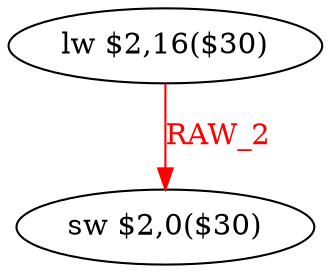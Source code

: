 digraph G1 {
node [shape = ellipse];
i0 [label = "lw $2,16($30)"] ;
i0 ->  i1 [color = red, fontcolor = red, label= "RAW_2"];
i1 [label = "sw $2,0($30)"] ;
}
